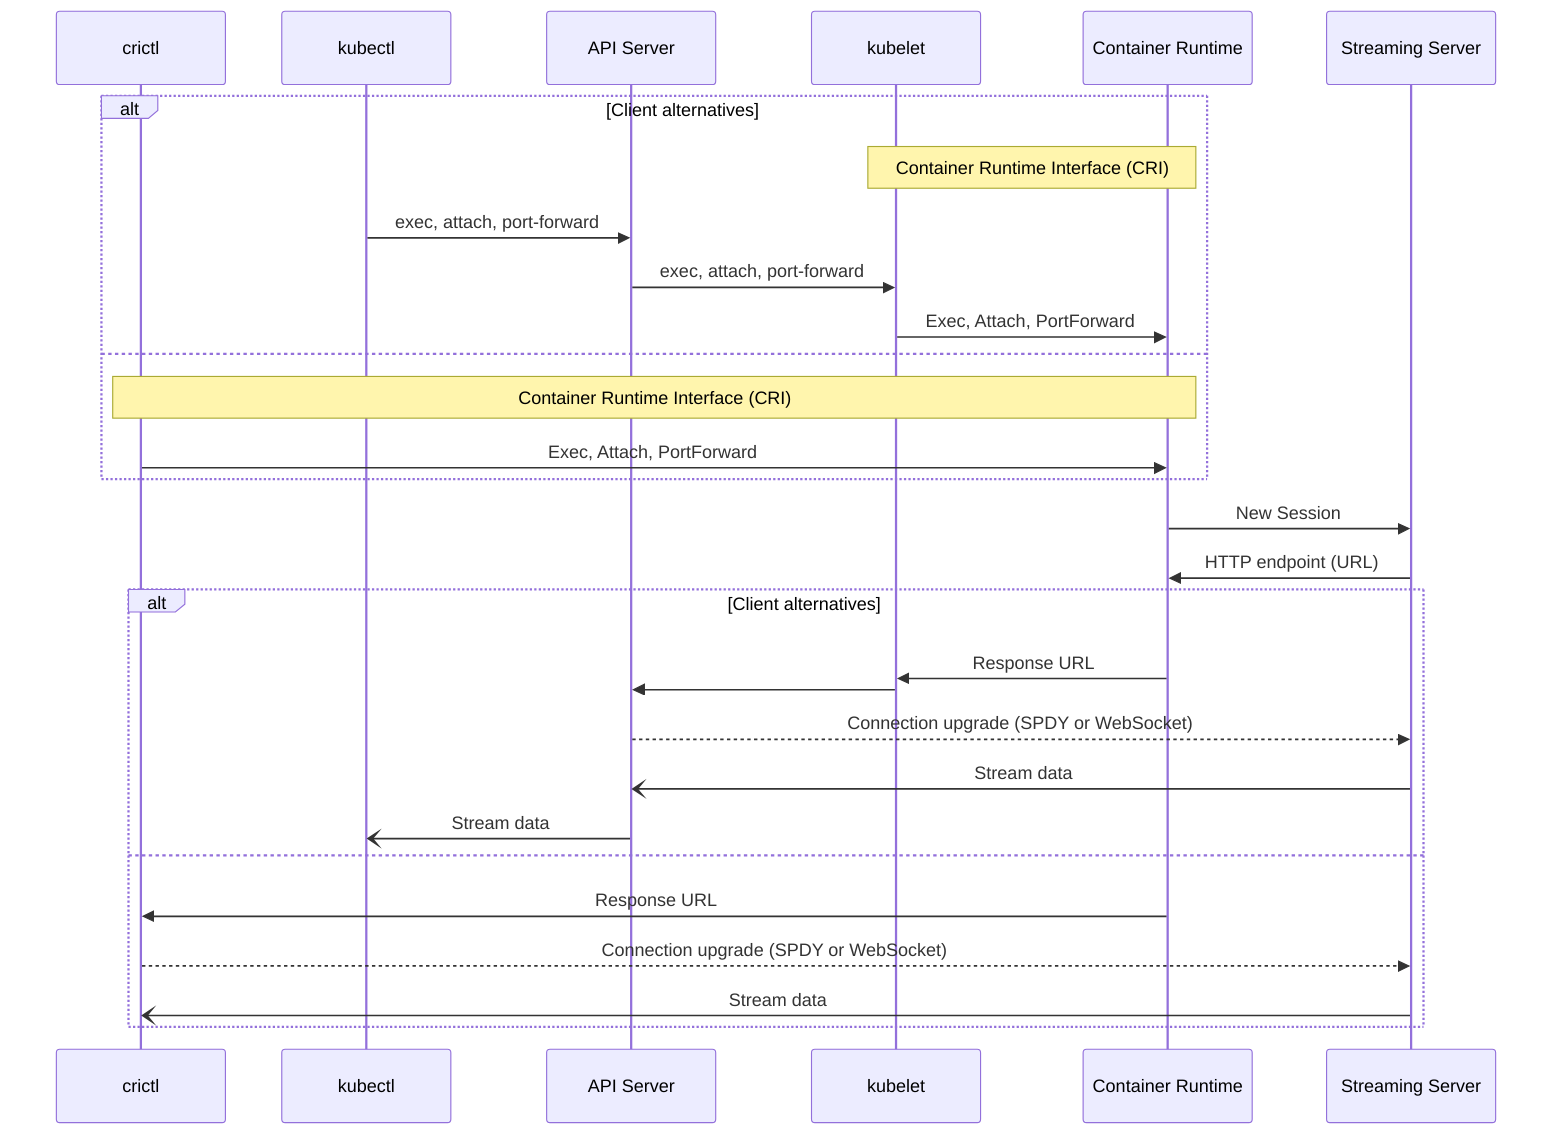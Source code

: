 sequenceDiagram
    participant crictl
    participant kubectl
    participant API as API Server
    participant kubelet
    participant runtime as Container Runtime
    participant streaming as Streaming Server
    alt Client alternatives
        Note over kubelet,runtime: Container Runtime Interface (CRI)
        kubectl->>API: exec, attach, port-forward
        API->>kubelet: exec, attach, port-forward
        kubelet->>runtime: Exec, Attach, PortForward
    else
        Note over crictl,runtime: Container Runtime Interface (CRI)
        crictl->>runtime: Exec, Attach, PortForward
    end
    runtime->>streaming: New Session
    streaming->>runtime: HTTP endpoint (URL)
    alt Client alternatives
        runtime->>kubelet: Response URL
        kubelet->>API: 
        API-->>streaming: Connection upgrade (SPDY or WebSocket)
        streaming-)API: Stream data
        API-)kubectl: Stream data
    else
        runtime->>crictl: Response URL
        crictl-->>streaming: Connection upgrade (SPDY or WebSocket)
        streaming-)crictl: Stream data
    end